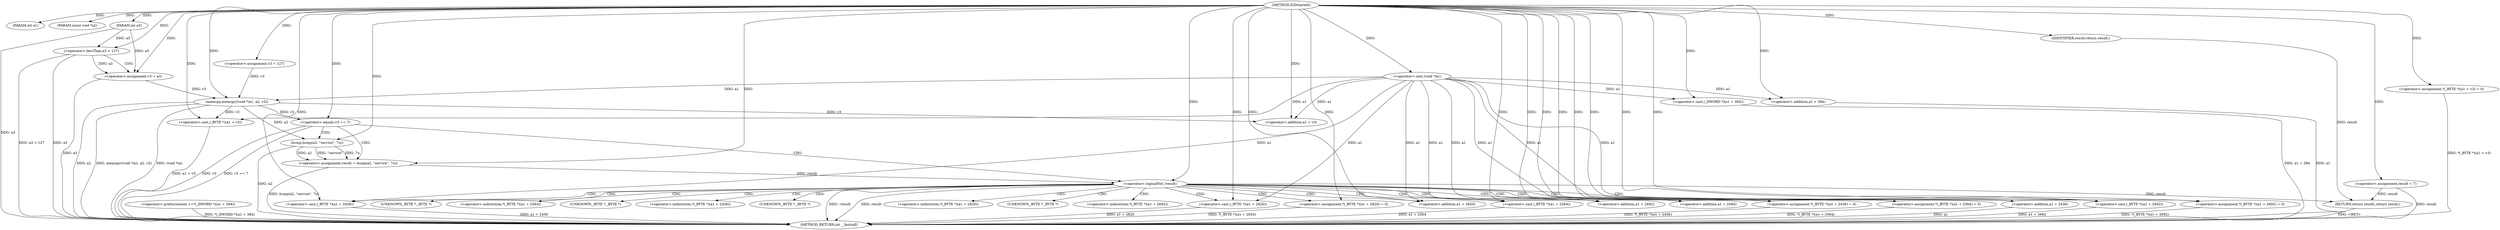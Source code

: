 digraph IGDstartelt {  
"1000103" [label = "(METHOD,IGDstartelt)" ]
"1000193" [label = "(METHOD_RETURN,int __fastcall)" ]
"1000104" [label = "(PARAM,int a1)" ]
"1000105" [label = "(PARAM,const void *a2)" ]
"1000106" [label = "(PARAM,int a3)" ]
"1000110" [label = "(<operator>.assignment,v3 = 127)" ]
"1000114" [label = "(<operator>.lessThan,a3 < 127)" ]
"1000117" [label = "(<operator>.assignment,v3 = a3)" ]
"1000120" [label = "(memcpy,memcpy((void *)a1, a2, v3))" ]
"1000121" [label = "(<operator>.cast,(void *)a1)" ]
"1000126" [label = "(<operator>.assignment,result = 7)" ]
"1000129" [label = "(<operator>.assignment,*(_BYTE *)(a1 + v3) = 0)" ]
"1000131" [label = "(<operator>.cast,(_BYTE *)(a1 + v3))" ]
"1000133" [label = "(<operator>.addition,a1 + v3)" ]
"1000137" [label = "(<operator>.preIncrement,++*(_DWORD *)(a1 + 384))" ]
"1000139" [label = "(<operator>.cast,(_DWORD *)(a1 + 384))" ]
"1000141" [label = "(<operator>.addition,a1 + 384)" ]
"1000145" [label = "(<operator>.equals,v3 == 7)" ]
"1000149" [label = "(<operator>.assignment,result = bcmp(a2, \"service\", 7u))" ]
"1000151" [label = "(bcmp,bcmp(a2, \"service\", 7u))" ]
"1000156" [label = "(<operator>.logicalNot,!result)" ]
"1000159" [label = "(<operator>.assignment,*(_BYTE *)(a1 + 2820) = 0)" ]
"1000161" [label = "(<operator>.cast,(_BYTE *)(a1 + 2820))" ]
"1000163" [label = "(<operator>.addition,a1 + 2820)" ]
"1000167" [label = "(<operator>.assignment,*(_BYTE *)(a1 + 2692) = 0)" ]
"1000169" [label = "(<operator>.cast,(_BYTE *)(a1 + 2692))" ]
"1000171" [label = "(<operator>.addition,a1 + 2692)" ]
"1000175" [label = "(<operator>.assignment,*(_BYTE *)(a1 + 2564) = 0)" ]
"1000177" [label = "(<operator>.cast,(_BYTE *)(a1 + 2564))" ]
"1000179" [label = "(<operator>.addition,a1 + 2564)" ]
"1000183" [label = "(<operator>.assignment,*(_BYTE *)(a1 + 2436) = 0)" ]
"1000185" [label = "(<operator>.cast,(_BYTE *)(a1 + 2436))" ]
"1000187" [label = "(<operator>.addition,a1 + 2436)" ]
"1000191" [label = "(RETURN,return result;,return result;)" ]
"1000192" [label = "(IDENTIFIER,result,return result;)" ]
"1000160" [label = "(<operator>.indirection,*(_BYTE *)(a1 + 2820))" ]
"1000162" [label = "(UNKNOWN,_BYTE *,_BYTE *)" ]
"1000168" [label = "(<operator>.indirection,*(_BYTE *)(a1 + 2692))" ]
"1000170" [label = "(UNKNOWN,_BYTE *,_BYTE *)" ]
"1000176" [label = "(<operator>.indirection,*(_BYTE *)(a1 + 2564))" ]
"1000178" [label = "(UNKNOWN,_BYTE *,_BYTE *)" ]
"1000184" [label = "(<operator>.indirection,*(_BYTE *)(a1 + 2436))" ]
"1000186" [label = "(UNKNOWN,_BYTE *,_BYTE *)" ]
  "1000191" -> "1000193"  [ label = "DDG: <RET>"] 
  "1000120" -> "1000193"  [ label = "DDG: a2"] 
  "1000156" -> "1000193"  [ label = "DDG: result"] 
  "1000117" -> "1000193"  [ label = "DDG: a3"] 
  "1000114" -> "1000193"  [ label = "DDG: a3"] 
  "1000137" -> "1000193"  [ label = "DDG: *(_DWORD *)(a1 + 384)"] 
  "1000156" -> "1000193"  [ label = "DDG: !result"] 
  "1000145" -> "1000193"  [ label = "DDG: v3 == 7"] 
  "1000159" -> "1000193"  [ label = "DDG: *(_BYTE *)(a1 + 2820)"] 
  "1000145" -> "1000193"  [ label = "DDG: v3"] 
  "1000120" -> "1000193"  [ label = "DDG: memcpy((void *)a1, a2, v3)"] 
  "1000126" -> "1000193"  [ label = "DDG: result"] 
  "1000161" -> "1000193"  [ label = "DDG: a1 + 2820"] 
  "1000141" -> "1000193"  [ label = "DDG: a1"] 
  "1000183" -> "1000193"  [ label = "DDG: *(_BYTE *)(a1 + 2436)"] 
  "1000151" -> "1000193"  [ label = "DDG: a2"] 
  "1000120" -> "1000193"  [ label = "DDG: (void *)a1"] 
  "1000129" -> "1000193"  [ label = "DDG: *(_BYTE *)(a1 + v3)"] 
  "1000131" -> "1000193"  [ label = "DDG: a1 + v3"] 
  "1000169" -> "1000193"  [ label = "DDG: a1 + 2692"] 
  "1000187" -> "1000193"  [ label = "DDG: a1"] 
  "1000139" -> "1000193"  [ label = "DDG: a1 + 384"] 
  "1000185" -> "1000193"  [ label = "DDG: a1 + 2436"] 
  "1000114" -> "1000193"  [ label = "DDG: a3 < 127"] 
  "1000175" -> "1000193"  [ label = "DDG: *(_BYTE *)(a1 + 2564)"] 
  "1000177" -> "1000193"  [ label = "DDG: a1 + 2564"] 
  "1000167" -> "1000193"  [ label = "DDG: *(_BYTE *)(a1 + 2692)"] 
  "1000149" -> "1000193"  [ label = "DDG: bcmp(a2, \"service\", 7u)"] 
  "1000106" -> "1000193"  [ label = "DDG: a3"] 
  "1000103" -> "1000104"  [ label = "DDG: "] 
  "1000103" -> "1000105"  [ label = "DDG: "] 
  "1000103" -> "1000106"  [ label = "DDG: "] 
  "1000103" -> "1000110"  [ label = "DDG: "] 
  "1000106" -> "1000114"  [ label = "DDG: a3"] 
  "1000103" -> "1000114"  [ label = "DDG: "] 
  "1000114" -> "1000117"  [ label = "DDG: a3"] 
  "1000106" -> "1000117"  [ label = "DDG: a3"] 
  "1000103" -> "1000117"  [ label = "DDG: "] 
  "1000121" -> "1000120"  [ label = "DDG: a1"] 
  "1000103" -> "1000121"  [ label = "DDG: "] 
  "1000103" -> "1000120"  [ label = "DDG: "] 
  "1000117" -> "1000120"  [ label = "DDG: v3"] 
  "1000110" -> "1000120"  [ label = "DDG: v3"] 
  "1000103" -> "1000126"  [ label = "DDG: "] 
  "1000103" -> "1000129"  [ label = "DDG: "] 
  "1000121" -> "1000131"  [ label = "DDG: a1"] 
  "1000103" -> "1000131"  [ label = "DDG: "] 
  "1000120" -> "1000131"  [ label = "DDG: v3"] 
  "1000121" -> "1000133"  [ label = "DDG: a1"] 
  "1000103" -> "1000133"  [ label = "DDG: "] 
  "1000120" -> "1000133"  [ label = "DDG: v3"] 
  "1000103" -> "1000139"  [ label = "DDG: "] 
  "1000121" -> "1000139"  [ label = "DDG: a1"] 
  "1000103" -> "1000141"  [ label = "DDG: "] 
  "1000121" -> "1000141"  [ label = "DDG: a1"] 
  "1000103" -> "1000145"  [ label = "DDG: "] 
  "1000120" -> "1000145"  [ label = "DDG: v3"] 
  "1000151" -> "1000149"  [ label = "DDG: a2"] 
  "1000151" -> "1000149"  [ label = "DDG: \"service\""] 
  "1000151" -> "1000149"  [ label = "DDG: 7u"] 
  "1000103" -> "1000149"  [ label = "DDG: "] 
  "1000120" -> "1000151"  [ label = "DDG: a2"] 
  "1000103" -> "1000151"  [ label = "DDG: "] 
  "1000149" -> "1000156"  [ label = "DDG: result"] 
  "1000103" -> "1000156"  [ label = "DDG: "] 
  "1000103" -> "1000159"  [ label = "DDG: "] 
  "1000103" -> "1000161"  [ label = "DDG: "] 
  "1000121" -> "1000161"  [ label = "DDG: a1"] 
  "1000103" -> "1000163"  [ label = "DDG: "] 
  "1000121" -> "1000163"  [ label = "DDG: a1"] 
  "1000103" -> "1000167"  [ label = "DDG: "] 
  "1000103" -> "1000169"  [ label = "DDG: "] 
  "1000121" -> "1000169"  [ label = "DDG: a1"] 
  "1000103" -> "1000171"  [ label = "DDG: "] 
  "1000121" -> "1000171"  [ label = "DDG: a1"] 
  "1000103" -> "1000175"  [ label = "DDG: "] 
  "1000103" -> "1000177"  [ label = "DDG: "] 
  "1000121" -> "1000177"  [ label = "DDG: a1"] 
  "1000103" -> "1000179"  [ label = "DDG: "] 
  "1000121" -> "1000179"  [ label = "DDG: a1"] 
  "1000103" -> "1000183"  [ label = "DDG: "] 
  "1000103" -> "1000185"  [ label = "DDG: "] 
  "1000121" -> "1000185"  [ label = "DDG: a1"] 
  "1000103" -> "1000187"  [ label = "DDG: "] 
  "1000121" -> "1000187"  [ label = "DDG: a1"] 
  "1000192" -> "1000191"  [ label = "DDG: result"] 
  "1000126" -> "1000191"  [ label = "DDG: result"] 
  "1000156" -> "1000191"  [ label = "DDG: result"] 
  "1000103" -> "1000192"  [ label = "DDG: "] 
  "1000114" -> "1000117"  [ label = "CDG: "] 
  "1000145" -> "1000156"  [ label = "CDG: "] 
  "1000145" -> "1000151"  [ label = "CDG: "] 
  "1000145" -> "1000149"  [ label = "CDG: "] 
  "1000156" -> "1000176"  [ label = "CDG: "] 
  "1000156" -> "1000175"  [ label = "CDG: "] 
  "1000156" -> "1000171"  [ label = "CDG: "] 
  "1000156" -> "1000170"  [ label = "CDG: "] 
  "1000156" -> "1000169"  [ label = "CDG: "] 
  "1000156" -> "1000168"  [ label = "CDG: "] 
  "1000156" -> "1000167"  [ label = "CDG: "] 
  "1000156" -> "1000163"  [ label = "CDG: "] 
  "1000156" -> "1000162"  [ label = "CDG: "] 
  "1000156" -> "1000161"  [ label = "CDG: "] 
  "1000156" -> "1000187"  [ label = "CDG: "] 
  "1000156" -> "1000186"  [ label = "CDG: "] 
  "1000156" -> "1000185"  [ label = "CDG: "] 
  "1000156" -> "1000184"  [ label = "CDG: "] 
  "1000156" -> "1000183"  [ label = "CDG: "] 
  "1000156" -> "1000179"  [ label = "CDG: "] 
  "1000156" -> "1000178"  [ label = "CDG: "] 
  "1000156" -> "1000177"  [ label = "CDG: "] 
  "1000156" -> "1000160"  [ label = "CDG: "] 
  "1000156" -> "1000159"  [ label = "CDG: "] 
}
